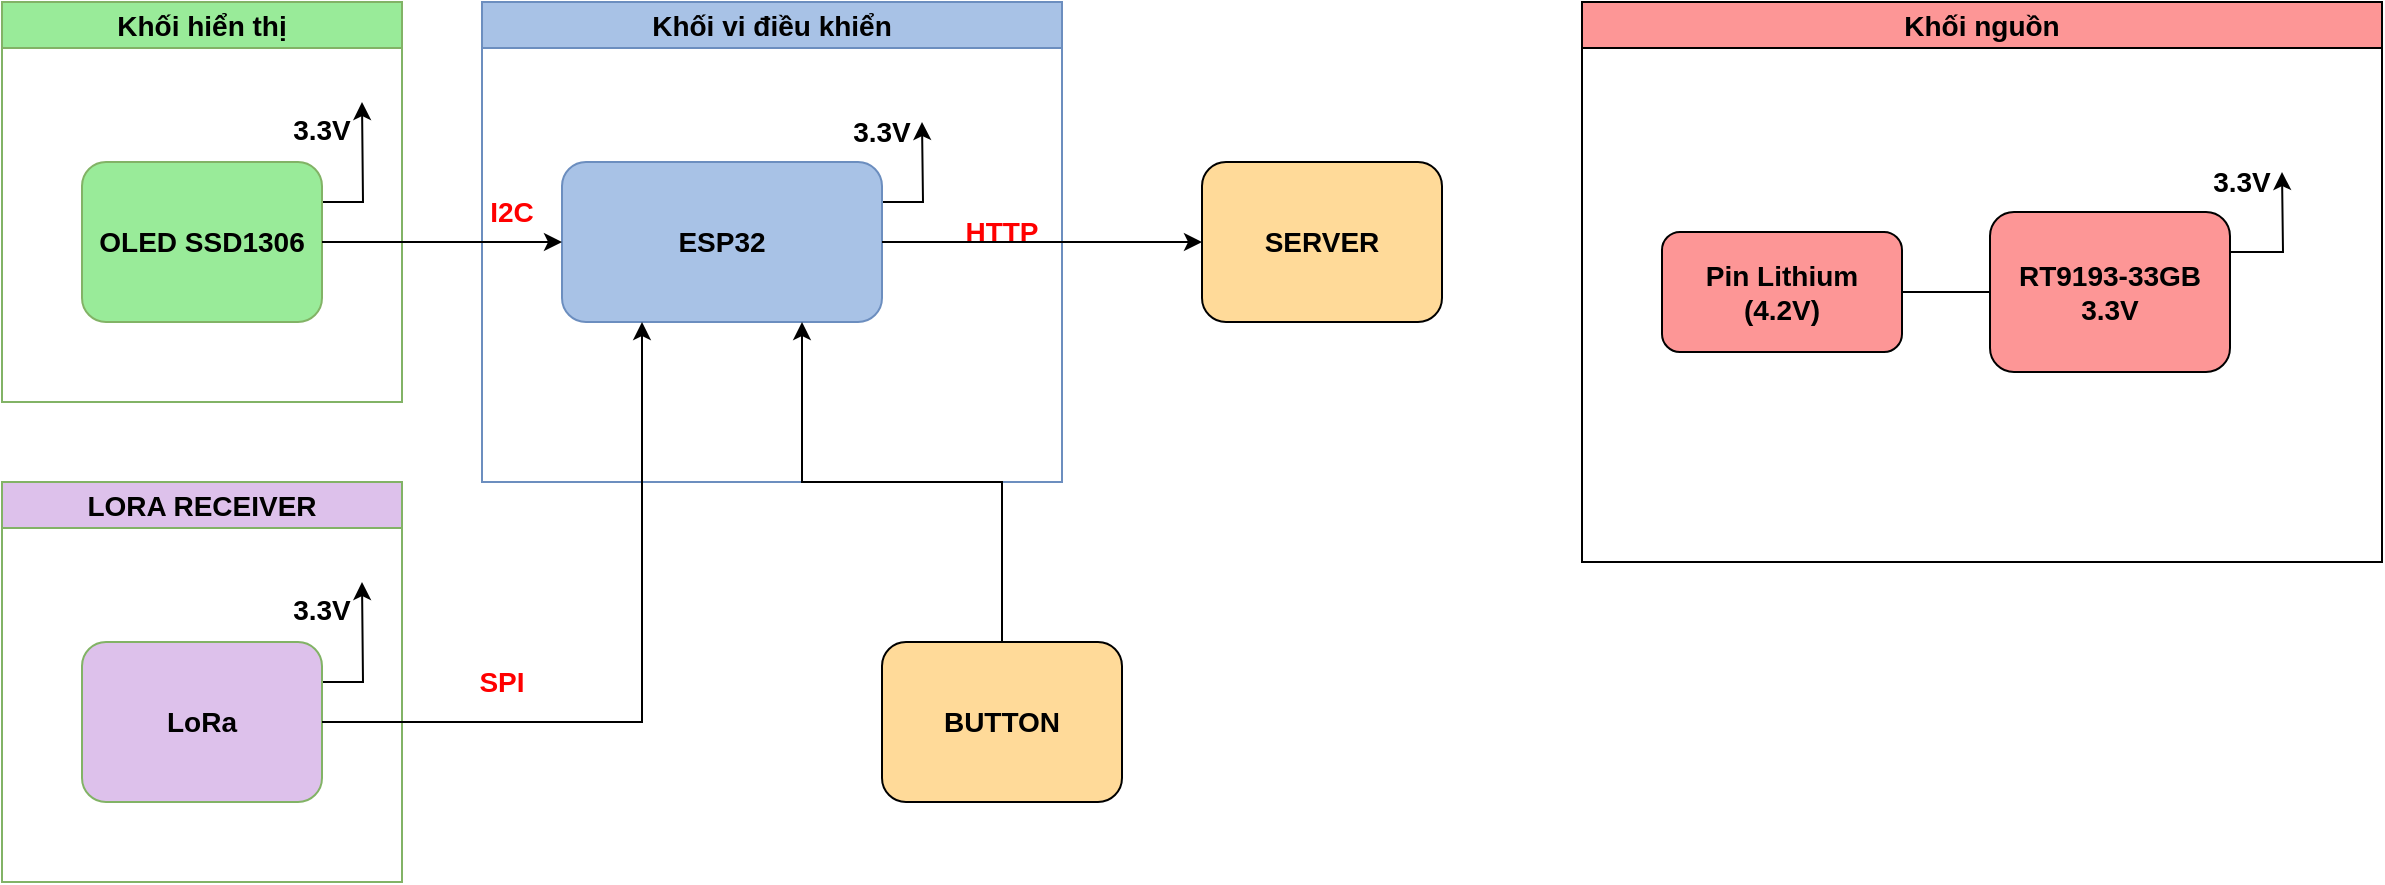 <mxfile version="24.8.3">
  <diagram name="Trang-1" id="HcJw1_d0vRw97RPuCvvr">
    <mxGraphModel dx="1184" dy="625" grid="1" gridSize="10" guides="1" tooltips="1" connect="1" arrows="1" fold="1" page="1" pageScale="1" pageWidth="1654" pageHeight="2336" math="0" shadow="0">
      <root>
        <mxCell id="0" />
        <mxCell id="1" parent="0" />
        <mxCell id="5-ZOWW9k_i4QJJPhr3TA-1" value="Khối hiển thị" style="swimlane;whiteSpace=wrap;html=1;fontStyle=1;fontSize=14;fillColor=#99EB99;strokeColor=#82b366;" parent="1" vertex="1">
          <mxGeometry x="80" y="120" width="200" height="200" as="geometry" />
        </mxCell>
        <mxCell id="5-ZOWW9k_i4QJJPhr3TA-2" style="edgeStyle=orthogonalEdgeStyle;rounded=0;orthogonalLoop=1;jettySize=auto;html=1;exitX=1;exitY=0.25;exitDx=0;exitDy=0;fontStyle=1;fontSize=14;" parent="5-ZOWW9k_i4QJJPhr3TA-1" source="5-ZOWW9k_i4QJJPhr3TA-3" edge="1">
          <mxGeometry relative="1" as="geometry">
            <mxPoint x="180" y="50" as="targetPoint" />
          </mxGeometry>
        </mxCell>
        <mxCell id="5-ZOWW9k_i4QJJPhr3TA-3" value="OLED SSD1306" style="rounded=1;whiteSpace=wrap;html=1;fontStyle=1;fontSize=14;fillColor=#99eb99;strokeColor=#82b366;" parent="5-ZOWW9k_i4QJJPhr3TA-1" vertex="1">
          <mxGeometry x="40" y="80" width="120" height="80" as="geometry" />
        </mxCell>
        <mxCell id="5-ZOWW9k_i4QJJPhr3TA-4" value="3.3V" style="text;html=1;align=center;verticalAlign=middle;whiteSpace=wrap;rounded=0;fontStyle=1;fontSize=14;" parent="5-ZOWW9k_i4QJJPhr3TA-1" vertex="1">
          <mxGeometry x="130" y="49" width="60" height="30" as="geometry" />
        </mxCell>
        <mxCell id="5-ZOWW9k_i4QJJPhr3TA-5" value="Khối vi điều khiển" style="swimlane;whiteSpace=wrap;html=1;fontStyle=1;fontSize=14;fillColor=#a8c2e6;strokeColor=#6c8ebf;" parent="1" vertex="1">
          <mxGeometry x="320" y="120" width="290" height="240" as="geometry" />
        </mxCell>
        <mxCell id="5-ZOWW9k_i4QJJPhr3TA-6" style="edgeStyle=orthogonalEdgeStyle;rounded=0;orthogonalLoop=1;jettySize=auto;html=1;exitX=1;exitY=0.25;exitDx=0;exitDy=0;fontStyle=1;fontSize=14;" parent="5-ZOWW9k_i4QJJPhr3TA-5" source="5-ZOWW9k_i4QJJPhr3TA-8" edge="1">
          <mxGeometry relative="1" as="geometry">
            <mxPoint x="220" y="60" as="targetPoint" />
          </mxGeometry>
        </mxCell>
        <mxCell id="5-ZOWW9k_i4QJJPhr3TA-8" value="ESP32" style="rounded=1;whiteSpace=wrap;html=1;fontStyle=1;fontSize=14;fillColor=#a8c2e6;strokeColor=#6c8ebf;" parent="5-ZOWW9k_i4QJJPhr3TA-5" vertex="1">
          <mxGeometry x="40" y="80" width="160" height="80" as="geometry" />
        </mxCell>
        <mxCell id="5-ZOWW9k_i4QJJPhr3TA-11" value="3.3V" style="text;html=1;align=center;verticalAlign=middle;whiteSpace=wrap;rounded=0;fontStyle=1;fontSize=14;" parent="5-ZOWW9k_i4QJJPhr3TA-5" vertex="1">
          <mxGeometry x="170" y="50" width="60" height="30" as="geometry" />
        </mxCell>
        <mxCell id="5-ZOWW9k_i4QJJPhr3TA-16" value="I2C" style="text;html=1;align=center;verticalAlign=middle;whiteSpace=wrap;rounded=0;fontStyle=1;fontColor=#FF0000;fontSize=14;" parent="5-ZOWW9k_i4QJJPhr3TA-5" vertex="1">
          <mxGeometry x="-15" y="90" width="60" height="30" as="geometry" />
        </mxCell>
        <mxCell id="5-ZOWW9k_i4QJJPhr3TA-15" value="HTTP" style="text;html=1;align=center;verticalAlign=middle;whiteSpace=wrap;rounded=0;fontStyle=1;fontColor=#FF0000;fontSize=14;" parent="5-ZOWW9k_i4QJJPhr3TA-5" vertex="1">
          <mxGeometry x="230" y="100" width="60" height="30" as="geometry" />
        </mxCell>
        <mxCell id="5-ZOWW9k_i4QJJPhr3TA-23" value="Khối nguồn" style="swimlane;whiteSpace=wrap;html=1;fontStyle=1;fontSize=14;fillColor=#fd9696;" parent="1" vertex="1">
          <mxGeometry x="870" y="120" width="400" height="280" as="geometry" />
        </mxCell>
        <mxCell id="5-ZOWW9k_i4QJJPhr3TA-29" style="edgeStyle=orthogonalEdgeStyle;rounded=0;orthogonalLoop=1;jettySize=auto;html=1;exitX=1;exitY=0.25;exitDx=0;exitDy=0;fontStyle=1;fontSize=14;" parent="5-ZOWW9k_i4QJJPhr3TA-23" source="5-ZOWW9k_i4QJJPhr3TA-30" edge="1">
          <mxGeometry relative="1" as="geometry">
            <mxPoint x="350" y="85" as="targetPoint" />
          </mxGeometry>
        </mxCell>
        <mxCell id="5-ZOWW9k_i4QJJPhr3TA-30" value="&lt;span style=&quot;font-size: 14px;&quot;&gt;RT9193-33GB&lt;/span&gt;&lt;div style=&quot;font-size: 14px;&quot;&gt;&lt;span style=&quot;font-size: 14px;&quot;&gt;3.3V&lt;/span&gt;&lt;/div&gt;" style="rounded=1;whiteSpace=wrap;html=1;fontStyle=1;fontSize=14;fillColor=#fd9696;" parent="5-ZOWW9k_i4QJJPhr3TA-23" vertex="1">
          <mxGeometry x="204" y="105" width="120" height="80" as="geometry" />
        </mxCell>
        <mxCell id="5-ZOWW9k_i4QJJPhr3TA-33" style="edgeStyle=orthogonalEdgeStyle;rounded=0;orthogonalLoop=1;jettySize=auto;html=1;exitX=1;exitY=0.5;exitDx=0;exitDy=0;entryX=0;entryY=0.5;entryDx=0;entryDy=0;endArrow=none;endFill=0;fontStyle=1;fontSize=14;" parent="5-ZOWW9k_i4QJJPhr3TA-23" source="5-ZOWW9k_i4QJJPhr3TA-36" target="5-ZOWW9k_i4QJJPhr3TA-30" edge="1">
          <mxGeometry relative="1" as="geometry">
            <mxPoint x="175" y="145" as="sourcePoint" />
          </mxGeometry>
        </mxCell>
        <mxCell id="5-ZOWW9k_i4QJJPhr3TA-34" value="3.3V" style="text;html=1;align=center;verticalAlign=middle;whiteSpace=wrap;rounded=0;fontStyle=1;fontSize=14;" parent="5-ZOWW9k_i4QJJPhr3TA-23" vertex="1">
          <mxGeometry x="300" y="75" width="60" height="30" as="geometry" />
        </mxCell>
        <mxCell id="5-ZOWW9k_i4QJJPhr3TA-36" value="Pin Lithium&lt;div&gt;(4.2V)&lt;/div&gt;" style="rounded=1;whiteSpace=wrap;html=1;fontStyle=1;fontSize=14;fillColor=#fd9696;" parent="5-ZOWW9k_i4QJJPhr3TA-23" vertex="1">
          <mxGeometry x="40" y="115" width="120" height="60" as="geometry" />
        </mxCell>
        <mxCell id="5-ZOWW9k_i4QJJPhr3TA-37" value="SERVER" style="rounded=1;whiteSpace=wrap;html=1;fontStyle=1;fontSize=14;fillColor=#ffda99;" parent="1" vertex="1">
          <mxGeometry x="680" y="200" width="120" height="80" as="geometry" />
        </mxCell>
        <mxCell id="5-ZOWW9k_i4QJJPhr3TA-48" style="edgeStyle=orthogonalEdgeStyle;rounded=0;orthogonalLoop=1;jettySize=auto;html=1;exitX=0.5;exitY=0;exitDx=0;exitDy=0;entryX=0.75;entryY=1;entryDx=0;entryDy=0;" parent="1" source="5-ZOWW9k_i4QJJPhr3TA-39" target="5-ZOWW9k_i4QJJPhr3TA-8" edge="1">
          <mxGeometry relative="1" as="geometry" />
        </mxCell>
        <mxCell id="5-ZOWW9k_i4QJJPhr3TA-39" value="BUTTON" style="rounded=1;whiteSpace=wrap;html=1;fontStyle=1;fontSize=14;fillColor=#ffda99;" parent="1" vertex="1">
          <mxGeometry x="520" y="440" width="120" height="80" as="geometry" />
        </mxCell>
        <mxCell id="5-ZOWW9k_i4QJJPhr3TA-44" style="edgeStyle=orthogonalEdgeStyle;rounded=0;orthogonalLoop=1;jettySize=auto;html=1;exitX=1;exitY=0.5;exitDx=0;exitDy=0;entryX=0;entryY=0.5;entryDx=0;entryDy=0;fontSize=14;" parent="1" source="5-ZOWW9k_i4QJJPhr3TA-3" target="5-ZOWW9k_i4QJJPhr3TA-8" edge="1">
          <mxGeometry relative="1" as="geometry" />
        </mxCell>
        <mxCell id="5-ZOWW9k_i4QJJPhr3TA-47" style="edgeStyle=orthogonalEdgeStyle;rounded=0;orthogonalLoop=1;jettySize=auto;html=1;exitX=1;exitY=0.5;exitDx=0;exitDy=0;entryX=0;entryY=0.5;entryDx=0;entryDy=0;" parent="1" source="5-ZOWW9k_i4QJJPhr3TA-8" target="5-ZOWW9k_i4QJJPhr3TA-37" edge="1">
          <mxGeometry relative="1" as="geometry" />
        </mxCell>
        <mxCell id="5-ZOWW9k_i4QJJPhr3TA-14" value="SPI" style="text;html=1;align=center;verticalAlign=middle;whiteSpace=wrap;rounded=0;fontStyle=1;fontColor=#FF0000;fontSize=14;" parent="1" vertex="1">
          <mxGeometry x="300" y="445" width="60" height="30" as="geometry" />
        </mxCell>
        <mxCell id="5-ZOWW9k_i4QJJPhr3TA-49" value="LORA RECEIVER" style="swimlane;whiteSpace=wrap;html=1;fontStyle=1;fontSize=14;fillColor=#DDC1EB;strokeColor=#82b366;" parent="1" vertex="1">
          <mxGeometry x="80" y="360" width="200" height="200" as="geometry" />
        </mxCell>
        <mxCell id="5-ZOWW9k_i4QJJPhr3TA-50" style="edgeStyle=orthogonalEdgeStyle;rounded=0;orthogonalLoop=1;jettySize=auto;html=1;exitX=1;exitY=0.25;exitDx=0;exitDy=0;fontStyle=1;fontSize=14;" parent="5-ZOWW9k_i4QJJPhr3TA-49" source="5-ZOWW9k_i4QJJPhr3TA-51" edge="1">
          <mxGeometry relative="1" as="geometry">
            <mxPoint x="180" y="50" as="targetPoint" />
          </mxGeometry>
        </mxCell>
        <mxCell id="5-ZOWW9k_i4QJJPhr3TA-51" value="LoRa" style="rounded=1;whiteSpace=wrap;html=1;fontStyle=1;fontSize=14;fillColor=#DDC1EB;strokeColor=#82b366;" parent="5-ZOWW9k_i4QJJPhr3TA-49" vertex="1">
          <mxGeometry x="40" y="80" width="120" height="80" as="geometry" />
        </mxCell>
        <mxCell id="5-ZOWW9k_i4QJJPhr3TA-52" value="3.3V" style="text;html=1;align=center;verticalAlign=middle;whiteSpace=wrap;rounded=0;fontStyle=1;fontSize=14;" parent="5-ZOWW9k_i4QJJPhr3TA-49" vertex="1">
          <mxGeometry x="130" y="49" width="60" height="30" as="geometry" />
        </mxCell>
        <mxCell id="5-ZOWW9k_i4QJJPhr3TA-53" style="edgeStyle=orthogonalEdgeStyle;rounded=0;orthogonalLoop=1;jettySize=auto;html=1;exitX=1;exitY=0.5;exitDx=0;exitDy=0;entryX=0.25;entryY=1;entryDx=0;entryDy=0;" parent="1" source="5-ZOWW9k_i4QJJPhr3TA-51" target="5-ZOWW9k_i4QJJPhr3TA-8" edge="1">
          <mxGeometry relative="1" as="geometry">
            <Array as="points">
              <mxPoint x="400" y="480" />
            </Array>
          </mxGeometry>
        </mxCell>
      </root>
    </mxGraphModel>
  </diagram>
</mxfile>
